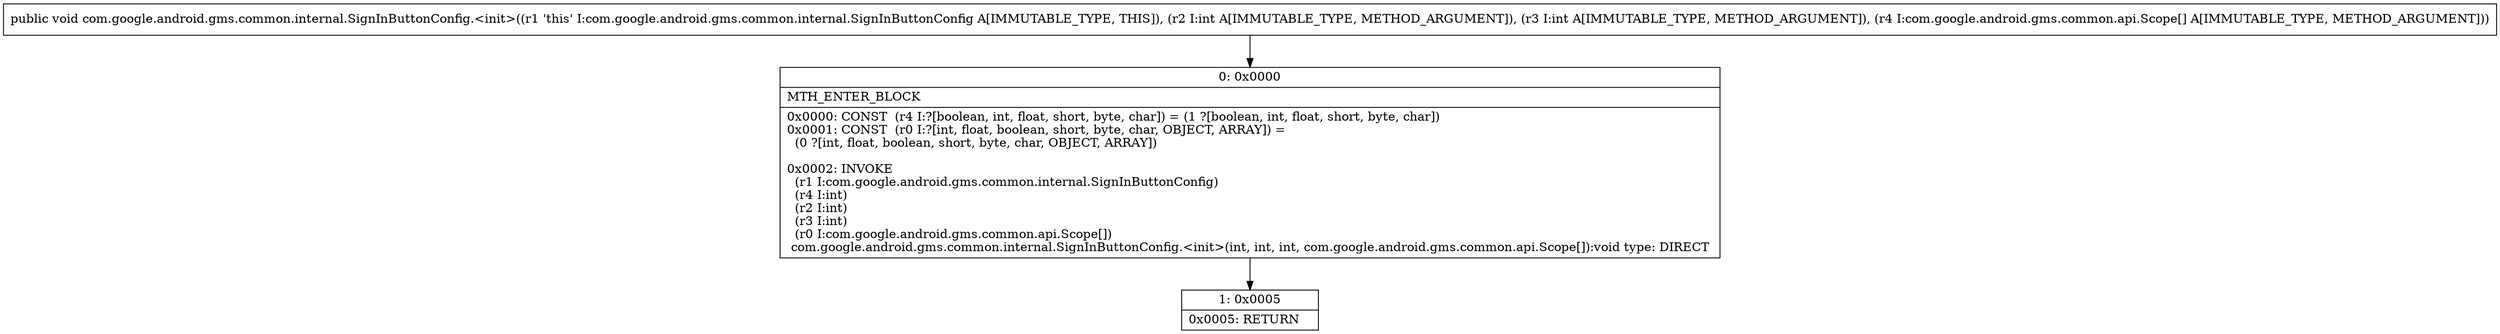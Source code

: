 digraph "CFG forcom.google.android.gms.common.internal.SignInButtonConfig.\<init\>(II[Lcom\/google\/android\/gms\/common\/api\/Scope;)V" {
Node_0 [shape=record,label="{0\:\ 0x0000|MTH_ENTER_BLOCK\l|0x0000: CONST  (r4 I:?[boolean, int, float, short, byte, char]) = (1 ?[boolean, int, float, short, byte, char]) \l0x0001: CONST  (r0 I:?[int, float, boolean, short, byte, char, OBJECT, ARRAY]) = \l  (0 ?[int, float, boolean, short, byte, char, OBJECT, ARRAY])\l \l0x0002: INVOKE  \l  (r1 I:com.google.android.gms.common.internal.SignInButtonConfig)\l  (r4 I:int)\l  (r2 I:int)\l  (r3 I:int)\l  (r0 I:com.google.android.gms.common.api.Scope[])\l com.google.android.gms.common.internal.SignInButtonConfig.\<init\>(int, int, int, com.google.android.gms.common.api.Scope[]):void type: DIRECT \l}"];
Node_1 [shape=record,label="{1\:\ 0x0005|0x0005: RETURN   \l}"];
MethodNode[shape=record,label="{public void com.google.android.gms.common.internal.SignInButtonConfig.\<init\>((r1 'this' I:com.google.android.gms.common.internal.SignInButtonConfig A[IMMUTABLE_TYPE, THIS]), (r2 I:int A[IMMUTABLE_TYPE, METHOD_ARGUMENT]), (r3 I:int A[IMMUTABLE_TYPE, METHOD_ARGUMENT]), (r4 I:com.google.android.gms.common.api.Scope[] A[IMMUTABLE_TYPE, METHOD_ARGUMENT])) }"];
MethodNode -> Node_0;
Node_0 -> Node_1;
}

